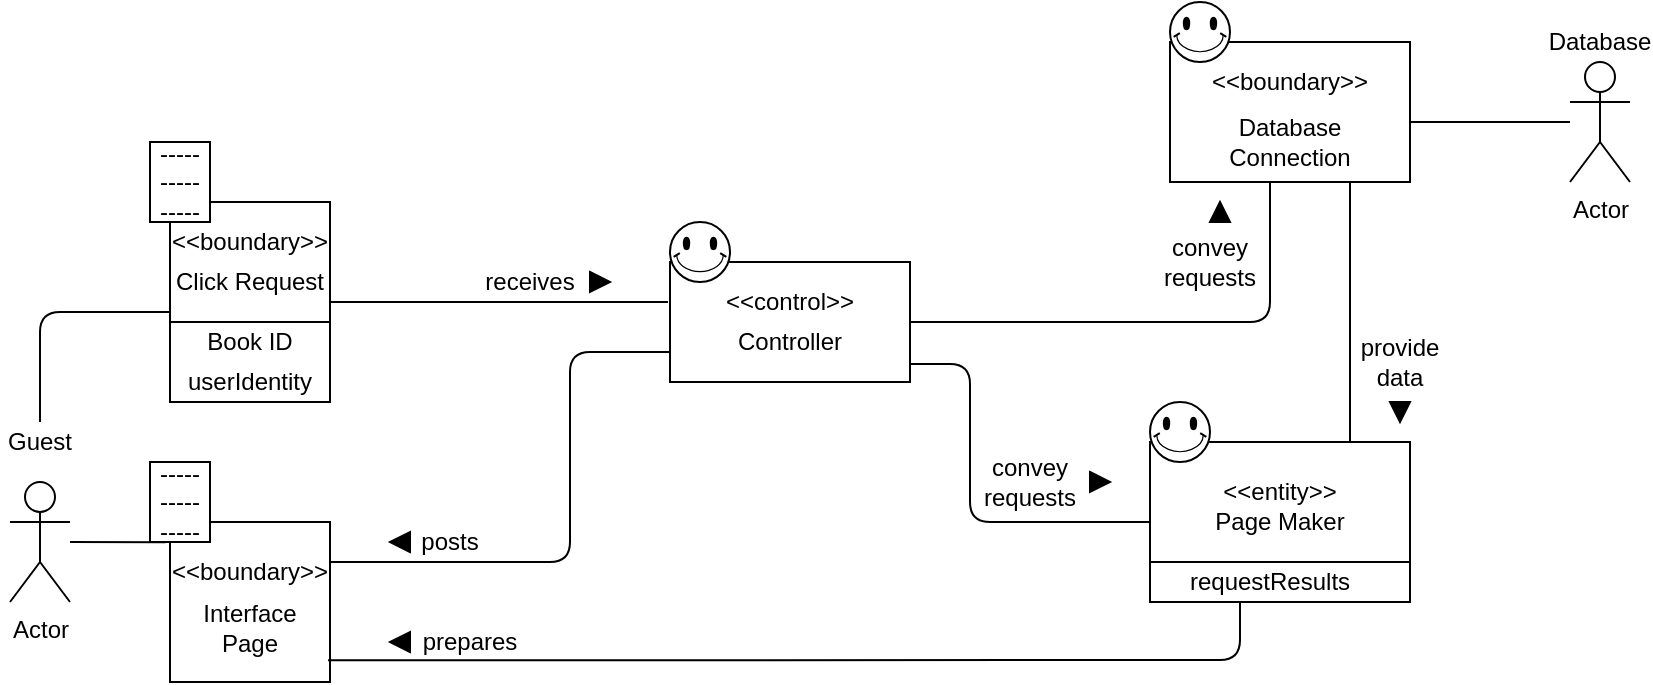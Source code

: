 <mxfile version="14.6.6" type="github">
  <diagram id="zXiUeW_fQA7UbHBfIszY" name="Page-1">
    <mxGraphModel dx="700" dy="783" grid="1" gridSize="10" guides="1" tooltips="1" connect="1" arrows="1" fold="1" page="1" pageScale="1" pageWidth="827" pageHeight="1169" math="0" shadow="0">
      <root>
        <mxCell id="0" />
        <mxCell id="1" parent="0" />
        <mxCell id="rt908kD2XnZ9KGNQ1wWZ-1" value="" style="shape=internalStorage;whiteSpace=wrap;html=1;backgroundOutline=1;dx=130;dy=60;" parent="1" vertex="1">
          <mxGeometry x="600" y="290" width="130" height="80" as="geometry" />
        </mxCell>
        <mxCell id="rt908kD2XnZ9KGNQ1wWZ-2" value="" style="verticalLabelPosition=bottom;verticalAlign=top;html=1;shape=mxgraph.basic.smiley" parent="1" vertex="1">
          <mxGeometry x="600" y="270" width="30" height="30" as="geometry" />
        </mxCell>
        <mxCell id="rt908kD2XnZ9KGNQ1wWZ-3" value="" style="shape=internalStorage;whiteSpace=wrap;html=1;backgroundOutline=1;dx=120;dy=80;" parent="1" vertex="1">
          <mxGeometry x="610" y="90" width="120" height="70" as="geometry" />
        </mxCell>
        <mxCell id="rt908kD2XnZ9KGNQ1wWZ-4" value="" style="verticalLabelPosition=bottom;verticalAlign=top;html=1;shape=mxgraph.basic.smiley" parent="1" vertex="1">
          <mxGeometry x="610" y="70" width="30" height="30" as="geometry" />
        </mxCell>
        <mxCell id="rt908kD2XnZ9KGNQ1wWZ-5" value="" style="shape=internalStorage;whiteSpace=wrap;html=1;backgroundOutline=1;dx=120;dy=80;" parent="1" vertex="1">
          <mxGeometry x="360" y="200" width="120" height="60" as="geometry" />
        </mxCell>
        <mxCell id="rt908kD2XnZ9KGNQ1wWZ-6" value="" style="shape=internalStorage;whiteSpace=wrap;html=1;backgroundOutline=1;dx=80;dy=110;" parent="1" vertex="1">
          <mxGeometry x="110" y="330" width="80" height="80" as="geometry" />
        </mxCell>
        <mxCell id="rt908kD2XnZ9KGNQ1wWZ-7" value="" style="shape=internalStorage;whiteSpace=wrap;html=1;backgroundOutline=1;dx=80;dy=60;" parent="1" vertex="1">
          <mxGeometry x="110" y="170" width="80" height="100" as="geometry" />
        </mxCell>
        <mxCell id="rt908kD2XnZ9KGNQ1wWZ-8" value="Actor" style="shape=umlActor;verticalLabelPosition=bottom;verticalAlign=top;html=1;outlineConnect=0;" parent="1" vertex="1">
          <mxGeometry x="30" y="310" width="30" height="60" as="geometry" />
        </mxCell>
        <mxCell id="rt908kD2XnZ9KGNQ1wWZ-9" value="Guest" style="text;html=1;strokeColor=none;fillColor=none;align=center;verticalAlign=middle;whiteSpace=wrap;rounded=0;" parent="1" vertex="1">
          <mxGeometry x="25" y="280" width="40" height="20" as="geometry" />
        </mxCell>
        <mxCell id="rt908kD2XnZ9KGNQ1wWZ-10" value="Interface Page" style="text;html=1;strokeColor=none;fillColor=none;align=center;verticalAlign=middle;whiteSpace=wrap;rounded=0;" parent="1" vertex="1">
          <mxGeometry x="130" y="370" width="40" height="25" as="geometry" />
        </mxCell>
        <mxCell id="rt908kD2XnZ9KGNQ1wWZ-11" value="Controller" style="text;html=1;strokeColor=none;fillColor=none;align=center;verticalAlign=middle;whiteSpace=wrap;rounded=0;" parent="1" vertex="1">
          <mxGeometry x="400" y="230" width="40" height="20" as="geometry" />
        </mxCell>
        <mxCell id="rt908kD2XnZ9KGNQ1wWZ-12" value="Page Maker" style="text;html=1;strokeColor=none;fillColor=none;align=center;verticalAlign=middle;whiteSpace=wrap;rounded=0;" parent="1" vertex="1">
          <mxGeometry x="625" y="320" width="80" height="20" as="geometry" />
        </mxCell>
        <mxCell id="rt908kD2XnZ9KGNQ1wWZ-13" value="Database Connection" style="text;html=1;strokeColor=none;fillColor=none;align=center;verticalAlign=middle;whiteSpace=wrap;rounded=0;" parent="1" vertex="1">
          <mxGeometry x="650" y="130" width="40" height="20" as="geometry" />
        </mxCell>
        <mxCell id="rt908kD2XnZ9KGNQ1wWZ-20" value="receives" style="text;html=1;strokeColor=none;fillColor=none;align=center;verticalAlign=middle;whiteSpace=wrap;rounded=0;" parent="1" vertex="1">
          <mxGeometry x="270" y="200" width="40" height="20" as="geometry" />
        </mxCell>
        <mxCell id="rt908kD2XnZ9KGNQ1wWZ-21" value="posts" style="text;html=1;strokeColor=none;fillColor=none;align=center;verticalAlign=middle;whiteSpace=wrap;rounded=0;" parent="1" vertex="1">
          <mxGeometry x="230" y="330" width="40" height="20" as="geometry" />
        </mxCell>
        <mxCell id="rt908kD2XnZ9KGNQ1wWZ-22" value="prepares" style="text;html=1;strokeColor=none;fillColor=none;align=center;verticalAlign=middle;whiteSpace=wrap;rounded=0;" parent="1" vertex="1">
          <mxGeometry x="240" y="380" width="40" height="20" as="geometry" />
        </mxCell>
        <mxCell id="rt908kD2XnZ9KGNQ1wWZ-23" value="convey requests" style="text;html=1;strokeColor=none;fillColor=none;align=center;verticalAlign=middle;whiteSpace=wrap;rounded=0;" parent="1" vertex="1">
          <mxGeometry x="520" y="300" width="40" height="20" as="geometry" />
        </mxCell>
        <mxCell id="rt908kD2XnZ9KGNQ1wWZ-24" value="convey requests" style="text;html=1;strokeColor=none;fillColor=none;align=center;verticalAlign=middle;whiteSpace=wrap;rounded=0;" parent="1" vertex="1">
          <mxGeometry x="610" y="190" width="40" height="20" as="geometry" />
        </mxCell>
        <mxCell id="rt908kD2XnZ9KGNQ1wWZ-25" value="provide data" style="text;html=1;strokeColor=none;fillColor=none;align=center;verticalAlign=middle;whiteSpace=wrap;rounded=0;" parent="1" vertex="1">
          <mxGeometry x="705" y="240" width="40" height="20" as="geometry" />
        </mxCell>
        <mxCell id="rt908kD2XnZ9KGNQ1wWZ-26" value="" style="endArrow=none;html=1;exitX=0.5;exitY=0;exitDx=0;exitDy=0;entryX=0;entryY=0.5;entryDx=0;entryDy=0;" parent="1" source="rt908kD2XnZ9KGNQ1wWZ-9" edge="1">
          <mxGeometry width="50" height="50" relative="1" as="geometry">
            <mxPoint x="320" y="250" as="sourcePoint" />
            <mxPoint x="110" y="225" as="targetPoint" />
            <Array as="points">
              <mxPoint x="45" y="225" />
            </Array>
          </mxGeometry>
        </mxCell>
        <mxCell id="rt908kD2XnZ9KGNQ1wWZ-27" value="" style="endArrow=none;html=1;entryX=-0.028;entryY=0.168;entryDx=0;entryDy=0;entryPerimeter=0;" parent="1" source="rt908kD2XnZ9KGNQ1wWZ-8" edge="1">
          <mxGeometry width="50" height="50" relative="1" as="geometry">
            <mxPoint x="320" y="250" as="sourcePoint" />
            <mxPoint x="107.76" y="340.16" as="targetPoint" />
          </mxGeometry>
        </mxCell>
        <mxCell id="rt908kD2XnZ9KGNQ1wWZ-28" value="" style="verticalLabelPosition=bottom;verticalAlign=top;html=1;shape=mxgraph.basic.smiley" parent="1" vertex="1">
          <mxGeometry x="360" y="180" width="30" height="30" as="geometry" />
        </mxCell>
        <mxCell id="rt908kD2XnZ9KGNQ1wWZ-29" value="&amp;lt;&amp;lt;control&amp;gt;&amp;gt;" style="text;html=1;strokeColor=none;fillColor=none;align=center;verticalAlign=middle;whiteSpace=wrap;rounded=0;" parent="1" vertex="1">
          <mxGeometry x="400" y="210" width="40" height="20" as="geometry" />
        </mxCell>
        <mxCell id="rt908kD2XnZ9KGNQ1wWZ-30" value="&amp;lt;&amp;lt;boundary&amp;gt;&amp;gt;" style="text;html=1;strokeColor=none;fillColor=none;align=center;verticalAlign=middle;whiteSpace=wrap;rounded=0;" parent="1" vertex="1">
          <mxGeometry x="130" y="180" width="40" height="20" as="geometry" />
        </mxCell>
        <mxCell id="rt908kD2XnZ9KGNQ1wWZ-31" value="&amp;lt;&amp;lt;boundary&amp;gt;&amp;gt;" style="text;html=1;strokeColor=none;fillColor=none;align=center;verticalAlign=middle;whiteSpace=wrap;rounded=0;" parent="1" vertex="1">
          <mxGeometry x="130" y="345" width="40" height="20" as="geometry" />
        </mxCell>
        <mxCell id="rt908kD2XnZ9KGNQ1wWZ-32" value="Book ID" style="text;html=1;strokeColor=none;fillColor=none;align=center;verticalAlign=middle;whiteSpace=wrap;rounded=0;" parent="1" vertex="1">
          <mxGeometry x="110" y="230" width="80" height="20" as="geometry" />
        </mxCell>
        <mxCell id="rt908kD2XnZ9KGNQ1wWZ-33" value="Click Request" style="text;html=1;strokeColor=none;fillColor=none;align=center;verticalAlign=middle;whiteSpace=wrap;rounded=0;" parent="1" vertex="1">
          <mxGeometry x="110" y="200" width="80" height="20" as="geometry" />
        </mxCell>
        <mxCell id="rt908kD2XnZ9KGNQ1wWZ-34" value="&amp;lt;&amp;lt;boundary&amp;gt;&amp;gt;" style="text;html=1;strokeColor=none;fillColor=none;align=center;verticalAlign=middle;whiteSpace=wrap;rounded=0;" parent="1" vertex="1">
          <mxGeometry x="650" y="100" width="40" height="20" as="geometry" />
        </mxCell>
        <mxCell id="rt908kD2XnZ9KGNQ1wWZ-35" value="&amp;lt;&amp;lt;entity&amp;gt;&amp;gt;" style="text;html=1;strokeColor=none;fillColor=none;align=center;verticalAlign=middle;whiteSpace=wrap;rounded=0;" parent="1" vertex="1">
          <mxGeometry x="645" y="305" width="40" height="20" as="geometry" />
        </mxCell>
        <mxCell id="rt908kD2XnZ9KGNQ1wWZ-36" value="Actor" style="shape=umlActor;verticalLabelPosition=bottom;verticalAlign=top;html=1;outlineConnect=0;" parent="1" vertex="1">
          <mxGeometry x="810" y="100" width="30" height="60" as="geometry" />
        </mxCell>
        <mxCell id="rt908kD2XnZ9KGNQ1wWZ-37" value="Database" style="text;html=1;strokeColor=none;fillColor=none;align=center;verticalAlign=middle;whiteSpace=wrap;rounded=0;" parent="1" vertex="1">
          <mxGeometry x="805" y="80" width="40" height="20" as="geometry" />
        </mxCell>
        <mxCell id="rt908kD2XnZ9KGNQ1wWZ-38" value="" style="endArrow=none;html=1;" parent="1" target="rt908kD2XnZ9KGNQ1wWZ-36" edge="1">
          <mxGeometry width="50" height="50" relative="1" as="geometry">
            <mxPoint x="730" y="130" as="sourcePoint" />
            <mxPoint x="500" y="200" as="targetPoint" />
          </mxGeometry>
        </mxCell>
        <mxCell id="rt908kD2XnZ9KGNQ1wWZ-39" value="-----&lt;br&gt;-----&lt;br&gt;-----" style="whiteSpace=wrap;html=1;align=center;" parent="1" vertex="1">
          <mxGeometry x="100" y="140" width="30" height="40" as="geometry" />
        </mxCell>
        <mxCell id="rt908kD2XnZ9KGNQ1wWZ-40" value="-----&lt;br&gt;-----&lt;br&gt;-----" style="whiteSpace=wrap;html=1;align=center;" parent="1" vertex="1">
          <mxGeometry x="100" y="300" width="30" height="40" as="geometry" />
        </mxCell>
        <mxCell id="JWx9Ghfgm_thxGkhehEO-1" value="" style="endArrow=none;html=1;" edge="1" parent="1">
          <mxGeometry width="50" height="50" relative="1" as="geometry">
            <mxPoint x="190" y="220" as="sourcePoint" />
            <mxPoint x="359" y="220" as="targetPoint" />
          </mxGeometry>
        </mxCell>
        <mxCell id="JWx9Ghfgm_thxGkhehEO-2" value="" style="triangle;whiteSpace=wrap;html=1;fillColor=#000000;direction=east;" vertex="1" parent="1">
          <mxGeometry x="320" y="205" width="10" height="10" as="geometry" />
        </mxCell>
        <mxCell id="JWx9Ghfgm_thxGkhehEO-4" value="" style="endArrow=none;html=1;exitX=1;exitY=0.25;exitDx=0;exitDy=0;" edge="1" parent="1" source="rt908kD2XnZ9KGNQ1wWZ-6">
          <mxGeometry width="50" height="50" relative="1" as="geometry">
            <mxPoint x="310" y="295" as="sourcePoint" />
            <mxPoint x="360" y="245" as="targetPoint" />
            <Array as="points">
              <mxPoint x="310" y="350" />
              <mxPoint x="310" y="245" />
            </Array>
          </mxGeometry>
        </mxCell>
        <mxCell id="JWx9Ghfgm_thxGkhehEO-5" value="" style="triangle;whiteSpace=wrap;html=1;fillColor=#000000;direction=west;" vertex="1" parent="1">
          <mxGeometry x="220" y="335" width="10" height="10" as="geometry" />
        </mxCell>
        <mxCell id="JWx9Ghfgm_thxGkhehEO-6" value="" style="endArrow=none;html=1;exitX=0.988;exitY=0.864;exitDx=0;exitDy=0;exitPerimeter=0;" edge="1" parent="1" source="rt908kD2XnZ9KGNQ1wWZ-6">
          <mxGeometry width="50" height="50" relative="1" as="geometry">
            <mxPoint x="595" y="420" as="sourcePoint" />
            <mxPoint x="645" y="370" as="targetPoint" />
            <Array as="points">
              <mxPoint x="645" y="399" />
            </Array>
          </mxGeometry>
        </mxCell>
        <mxCell id="JWx9Ghfgm_thxGkhehEO-8" value="" style="triangle;whiteSpace=wrap;html=1;fillColor=#000000;direction=west;" vertex="1" parent="1">
          <mxGeometry x="220" y="385" width="10" height="10" as="geometry" />
        </mxCell>
        <mxCell id="JWx9Ghfgm_thxGkhehEO-10" value="" style="endArrow=none;html=1;" edge="1" parent="1">
          <mxGeometry width="50" height="50" relative="1" as="geometry">
            <mxPoint x="480" y="251" as="sourcePoint" />
            <mxPoint x="600" y="330" as="targetPoint" />
            <Array as="points">
              <mxPoint x="510" y="251" />
              <mxPoint x="510" y="330" />
            </Array>
          </mxGeometry>
        </mxCell>
        <mxCell id="JWx9Ghfgm_thxGkhehEO-11" value="" style="triangle;whiteSpace=wrap;html=1;fillColor=#000000;direction=east;" vertex="1" parent="1">
          <mxGeometry x="570" y="305" width="10" height="10" as="geometry" />
        </mxCell>
        <mxCell id="JWx9Ghfgm_thxGkhehEO-12" value="" style="endArrow=none;html=1;exitX=1;exitY=0.5;exitDx=0;exitDy=0;" edge="1" parent="1" source="rt908kD2XnZ9KGNQ1wWZ-5">
          <mxGeometry width="50" height="50" relative="1" as="geometry">
            <mxPoint x="610" y="210" as="sourcePoint" />
            <mxPoint x="660" y="160" as="targetPoint" />
            <Array as="points">
              <mxPoint x="660" y="230" />
            </Array>
          </mxGeometry>
        </mxCell>
        <mxCell id="JWx9Ghfgm_thxGkhehEO-13" value="" style="triangle;whiteSpace=wrap;html=1;fillColor=#000000;direction=north;" vertex="1" parent="1">
          <mxGeometry x="630" y="170" width="10" height="10" as="geometry" />
        </mxCell>
        <mxCell id="JWx9Ghfgm_thxGkhehEO-14" value="" style="endArrow=none;html=1;entryX=0.75;entryY=1;entryDx=0;entryDy=0;" edge="1" parent="1" target="rt908kD2XnZ9KGNQ1wWZ-3">
          <mxGeometry width="50" height="50" relative="1" as="geometry">
            <mxPoint x="700" y="290" as="sourcePoint" />
            <mxPoint x="705" y="160" as="targetPoint" />
          </mxGeometry>
        </mxCell>
        <mxCell id="JWx9Ghfgm_thxGkhehEO-16" value="" style="triangle;whiteSpace=wrap;html=1;fillColor=#000000;direction=south;" vertex="1" parent="1">
          <mxGeometry x="720" y="270" width="10" height="10" as="geometry" />
        </mxCell>
        <mxCell id="JWx9Ghfgm_thxGkhehEO-18" value="requestResults" style="text;html=1;strokeColor=none;fillColor=none;align=center;verticalAlign=middle;whiteSpace=wrap;rounded=0;" vertex="1" parent="1">
          <mxGeometry x="620" y="350" width="80" height="20" as="geometry" />
        </mxCell>
        <mxCell id="JWx9Ghfgm_thxGkhehEO-19" value="userIdentity" style="text;html=1;strokeColor=none;fillColor=none;align=center;verticalAlign=middle;whiteSpace=wrap;rounded=0;" vertex="1" parent="1">
          <mxGeometry x="110" y="250" width="80" height="20" as="geometry" />
        </mxCell>
      </root>
    </mxGraphModel>
  </diagram>
</mxfile>

